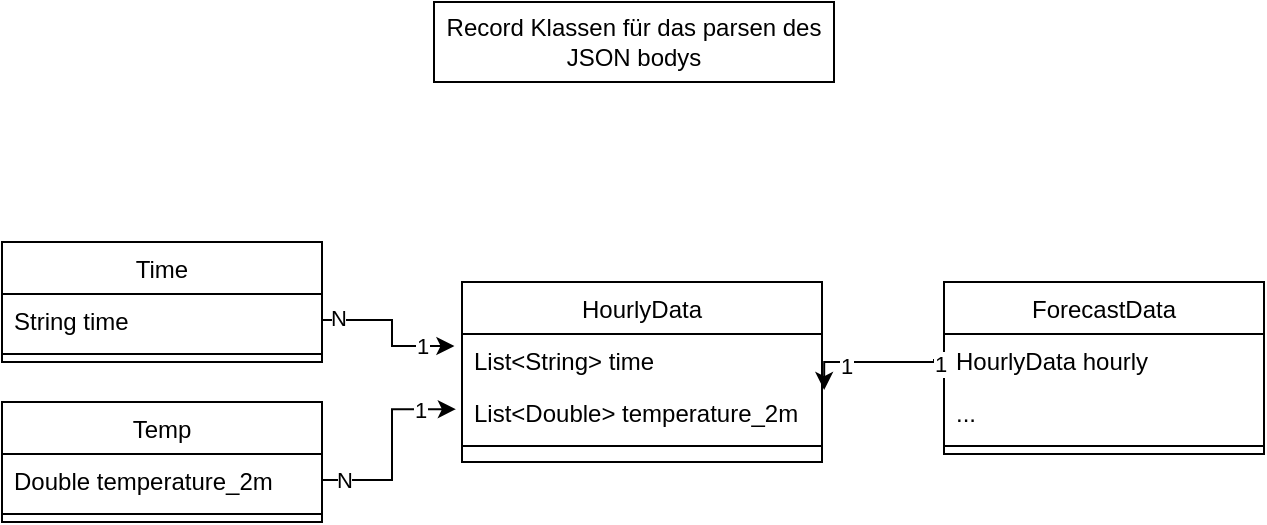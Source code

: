 <mxfile version="24.3.1" type="device">
  <diagram id="C5RBs43oDa-KdzZeNtuy" name="Page-1">
    <mxGraphModel dx="1161" dy="658" grid="1" gridSize="10" guides="1" tooltips="1" connect="1" arrows="1" fold="1" page="1" pageScale="1" pageWidth="827" pageHeight="1169" math="0" shadow="0">
      <root>
        <mxCell id="WIyWlLk6GJQsqaUBKTNV-0" />
        <mxCell id="WIyWlLk6GJQsqaUBKTNV-1" parent="WIyWlLk6GJQsqaUBKTNV-0" />
        <mxCell id="zkfFHV4jXpPFQw0GAbJ--0" value="Time" style="swimlane;fontStyle=0;align=center;verticalAlign=top;childLayout=stackLayout;horizontal=1;startSize=26;horizontalStack=0;resizeParent=1;resizeLast=0;collapsible=1;marginBottom=0;rounded=0;shadow=0;strokeWidth=1;" parent="WIyWlLk6GJQsqaUBKTNV-1" vertex="1">
          <mxGeometry x="98" y="140" width="160" height="60" as="geometry">
            <mxRectangle x="230" y="140" width="160" height="26" as="alternateBounds" />
          </mxGeometry>
        </mxCell>
        <mxCell id="zkfFHV4jXpPFQw0GAbJ--1" value="String time" style="text;align=left;verticalAlign=top;spacingLeft=4;spacingRight=4;overflow=hidden;rotatable=0;points=[[0,0.5],[1,0.5]];portConstraint=eastwest;" parent="zkfFHV4jXpPFQw0GAbJ--0" vertex="1">
          <mxGeometry y="26" width="160" height="26" as="geometry" />
        </mxCell>
        <mxCell id="zkfFHV4jXpPFQw0GAbJ--4" value="" style="line;html=1;strokeWidth=1;align=left;verticalAlign=middle;spacingTop=-1;spacingLeft=3;spacingRight=3;rotatable=0;labelPosition=right;points=[];portConstraint=eastwest;" parent="zkfFHV4jXpPFQw0GAbJ--0" vertex="1">
          <mxGeometry y="52" width="160" height="8" as="geometry" />
        </mxCell>
        <mxCell id="zkfFHV4jXpPFQw0GAbJ--17" value="Temp" style="swimlane;fontStyle=0;align=center;verticalAlign=top;childLayout=stackLayout;horizontal=1;startSize=26;horizontalStack=0;resizeParent=1;resizeLast=0;collapsible=1;marginBottom=0;rounded=0;shadow=0;strokeWidth=1;" parent="WIyWlLk6GJQsqaUBKTNV-1" vertex="1">
          <mxGeometry x="98" y="220" width="160" height="60" as="geometry">
            <mxRectangle x="550" y="140" width="160" height="26" as="alternateBounds" />
          </mxGeometry>
        </mxCell>
        <mxCell id="zkfFHV4jXpPFQw0GAbJ--18" value="Double temperature_2m" style="text;align=left;verticalAlign=top;spacingLeft=4;spacingRight=4;overflow=hidden;rotatable=0;points=[[0,0.5],[1,0.5]];portConstraint=eastwest;" parent="zkfFHV4jXpPFQw0GAbJ--17" vertex="1">
          <mxGeometry y="26" width="160" height="26" as="geometry" />
        </mxCell>
        <mxCell id="zkfFHV4jXpPFQw0GAbJ--23" value="" style="line;html=1;strokeWidth=1;align=left;verticalAlign=middle;spacingTop=-1;spacingLeft=3;spacingRight=3;rotatable=0;labelPosition=right;points=[];portConstraint=eastwest;" parent="zkfFHV4jXpPFQw0GAbJ--17" vertex="1">
          <mxGeometry y="52" width="160" height="8" as="geometry" />
        </mxCell>
        <mxCell id="_cCKM-x29y31EnPBtizt-42" value="ForecastData" style="swimlane;fontStyle=0;align=center;verticalAlign=top;childLayout=stackLayout;horizontal=1;startSize=26;horizontalStack=0;resizeParent=1;resizeLast=0;collapsible=1;marginBottom=0;rounded=0;shadow=0;strokeWidth=1;" vertex="1" parent="WIyWlLk6GJQsqaUBKTNV-1">
          <mxGeometry x="569" y="160" width="160" height="86" as="geometry">
            <mxRectangle x="550" y="140" width="160" height="26" as="alternateBounds" />
          </mxGeometry>
        </mxCell>
        <mxCell id="_cCKM-x29y31EnPBtizt-44" value="HourlyData hourly" style="text;align=left;verticalAlign=top;spacingLeft=4;spacingRight=4;overflow=hidden;rotatable=0;points=[[0,0.5],[1,0.5]];portConstraint=eastwest;rounded=0;shadow=0;html=0;" vertex="1" parent="_cCKM-x29y31EnPBtizt-42">
          <mxGeometry y="26" width="160" height="26" as="geometry" />
        </mxCell>
        <mxCell id="_cCKM-x29y31EnPBtizt-71" value="..." style="text;align=left;verticalAlign=top;spacingLeft=4;spacingRight=4;overflow=hidden;rotatable=0;points=[[0,0.5],[1,0.5]];portConstraint=eastwest;rounded=0;shadow=0;html=0;" vertex="1" parent="_cCKM-x29y31EnPBtizt-42">
          <mxGeometry y="52" width="160" height="26" as="geometry" />
        </mxCell>
        <mxCell id="_cCKM-x29y31EnPBtizt-48" value="" style="line;html=1;strokeWidth=1;align=left;verticalAlign=middle;spacingTop=-1;spacingLeft=3;spacingRight=3;rotatable=0;labelPosition=right;points=[];portConstraint=eastwest;" vertex="1" parent="_cCKM-x29y31EnPBtizt-42">
          <mxGeometry y="78" width="160" height="8" as="geometry" />
        </mxCell>
        <mxCell id="_cCKM-x29y31EnPBtizt-51" value="HourlyData" style="swimlane;fontStyle=0;align=center;verticalAlign=top;childLayout=stackLayout;horizontal=1;startSize=26;horizontalStack=0;resizeParent=1;resizeLast=0;collapsible=1;marginBottom=0;rounded=0;shadow=0;strokeWidth=1;" vertex="1" parent="WIyWlLk6GJQsqaUBKTNV-1">
          <mxGeometry x="328" y="160" width="180" height="90" as="geometry">
            <mxRectangle x="550" y="140" width="160" height="26" as="alternateBounds" />
          </mxGeometry>
        </mxCell>
        <mxCell id="_cCKM-x29y31EnPBtizt-52" value="List&lt;String&gt; time" style="text;align=left;verticalAlign=top;spacingLeft=4;spacingRight=4;overflow=hidden;rotatable=0;points=[[0,0.5],[1,0.5]];portConstraint=eastwest;" vertex="1" parent="_cCKM-x29y31EnPBtizt-51">
          <mxGeometry y="26" width="180" height="26" as="geometry" />
        </mxCell>
        <mxCell id="_cCKM-x29y31EnPBtizt-53" value="List&lt;Double&gt; temperature_2m" style="text;align=left;verticalAlign=top;spacingLeft=4;spacingRight=4;overflow=hidden;rotatable=0;points=[[0,0.5],[1,0.5]];portConstraint=eastwest;rounded=0;shadow=0;html=0;" vertex="1" parent="_cCKM-x29y31EnPBtizt-51">
          <mxGeometry y="52" width="180" height="26" as="geometry" />
        </mxCell>
        <mxCell id="_cCKM-x29y31EnPBtizt-57" value="" style="line;html=1;strokeWidth=1;align=left;verticalAlign=middle;spacingTop=-1;spacingLeft=3;spacingRight=3;rotatable=0;labelPosition=right;points=[];portConstraint=eastwest;" vertex="1" parent="_cCKM-x29y31EnPBtizt-51">
          <mxGeometry y="78" width="180" height="8" as="geometry" />
        </mxCell>
        <mxCell id="_cCKM-x29y31EnPBtizt-61" style="edgeStyle=orthogonalEdgeStyle;rounded=0;orthogonalLoop=1;jettySize=auto;html=1;entryX=1.006;entryY=0.077;entryDx=0;entryDy=0;entryPerimeter=0;" edge="1" parent="WIyWlLk6GJQsqaUBKTNV-1" source="_cCKM-x29y31EnPBtizt-44" target="_cCKM-x29y31EnPBtizt-53">
          <mxGeometry relative="1" as="geometry">
            <Array as="points">
              <mxPoint x="564" y="199" />
              <mxPoint x="509" y="200" />
            </Array>
          </mxGeometry>
        </mxCell>
        <mxCell id="_cCKM-x29y31EnPBtizt-62" value="1" style="edgeLabel;html=1;align=center;verticalAlign=middle;resizable=0;points=[];" vertex="1" connectable="0" parent="_cCKM-x29y31EnPBtizt-61">
          <mxGeometry x="0.746" y="3" relative="1" as="geometry">
            <mxPoint x="8" y="-3" as="offset" />
          </mxGeometry>
        </mxCell>
        <mxCell id="_cCKM-x29y31EnPBtizt-63" value="1" style="edgeLabel;html=1;align=center;verticalAlign=middle;resizable=0;points=[];" vertex="1" connectable="0" parent="_cCKM-x29y31EnPBtizt-61">
          <mxGeometry x="-0.735" y="1" relative="1" as="geometry">
            <mxPoint x="7" as="offset" />
          </mxGeometry>
        </mxCell>
        <mxCell id="_cCKM-x29y31EnPBtizt-64" style="edgeStyle=orthogonalEdgeStyle;rounded=0;orthogonalLoop=1;jettySize=auto;html=1;entryX=-0.021;entryY=0.231;entryDx=0;entryDy=0;entryPerimeter=0;" edge="1" parent="WIyWlLk6GJQsqaUBKTNV-1" source="zkfFHV4jXpPFQw0GAbJ--1" target="_cCKM-x29y31EnPBtizt-52">
          <mxGeometry relative="1" as="geometry" />
        </mxCell>
        <mxCell id="_cCKM-x29y31EnPBtizt-66" value="1" style="edgeLabel;html=1;align=center;verticalAlign=middle;resizable=0;points=[];" vertex="1" connectable="0" parent="_cCKM-x29y31EnPBtizt-64">
          <mxGeometry x="0.593" relative="1" as="geometry">
            <mxPoint as="offset" />
          </mxGeometry>
        </mxCell>
        <mxCell id="_cCKM-x29y31EnPBtizt-67" value="N" style="edgeLabel;html=1;align=center;verticalAlign=middle;resizable=0;points=[];" vertex="1" connectable="0" parent="_cCKM-x29y31EnPBtizt-64">
          <mxGeometry x="-0.797" y="1" relative="1" as="geometry">
            <mxPoint as="offset" />
          </mxGeometry>
        </mxCell>
        <mxCell id="_cCKM-x29y31EnPBtizt-65" style="edgeStyle=orthogonalEdgeStyle;rounded=0;orthogonalLoop=1;jettySize=auto;html=1;entryX=-0.017;entryY=0.446;entryDx=0;entryDy=0;entryPerimeter=0;" edge="1" parent="WIyWlLk6GJQsqaUBKTNV-1" source="zkfFHV4jXpPFQw0GAbJ--18" target="_cCKM-x29y31EnPBtizt-53">
          <mxGeometry relative="1" as="geometry" />
        </mxCell>
        <mxCell id="_cCKM-x29y31EnPBtizt-68" value="1" style="edgeLabel;html=1;align=center;verticalAlign=middle;resizable=0;points=[];" vertex="1" connectable="0" parent="_cCKM-x29y31EnPBtizt-65">
          <mxGeometry x="0.648" relative="1" as="geometry">
            <mxPoint as="offset" />
          </mxGeometry>
        </mxCell>
        <mxCell id="_cCKM-x29y31EnPBtizt-69" value="N" style="edgeLabel;html=1;align=center;verticalAlign=middle;resizable=0;points=[];" vertex="1" connectable="0" parent="_cCKM-x29y31EnPBtizt-65">
          <mxGeometry x="-0.795" relative="1" as="geometry">
            <mxPoint as="offset" />
          </mxGeometry>
        </mxCell>
        <mxCell id="_cCKM-x29y31EnPBtizt-70" value="Record Klassen für das parsen des JSON bodys" style="rounded=0;whiteSpace=wrap;html=1;" vertex="1" parent="WIyWlLk6GJQsqaUBKTNV-1">
          <mxGeometry x="314" y="20" width="200" height="40" as="geometry" />
        </mxCell>
      </root>
    </mxGraphModel>
  </diagram>
</mxfile>
